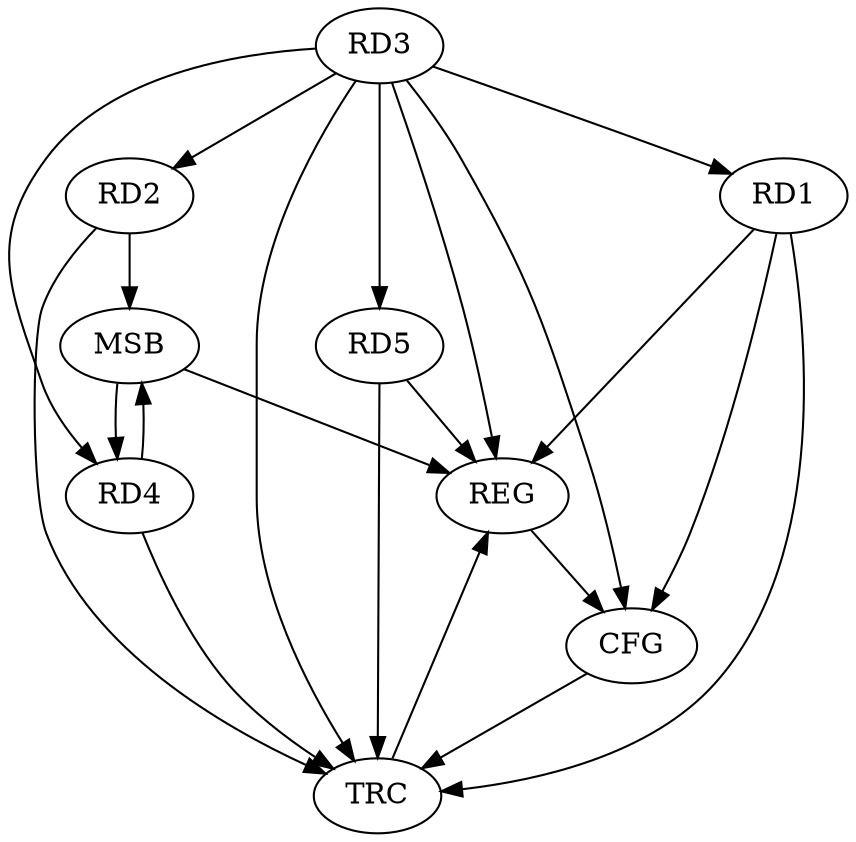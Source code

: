 strict digraph G {
  RD1 [ label="RD1" ];
  RD2 [ label="RD2" ];
  RD3 [ label="RD3" ];
  RD4 [ label="RD4" ];
  RD5 [ label="RD5" ];
  REG [ label="REG" ];
  MSB [ label="MSB" ];
  CFG [ label="CFG" ];
  TRC [ label="TRC" ];
  RD3 -> RD5;
  RD1 -> REG;
  RD3 -> REG;
  RD5 -> REG;
  RD2 -> MSB;
  MSB -> RD4;
  MSB -> REG;
  RD4 -> MSB;
  RD3 -> CFG;
  RD1 -> CFG;
  REG -> CFG;
  RD1 -> TRC;
  RD2 -> TRC;
  RD3 -> TRC;
  RD4 -> TRC;
  RD5 -> TRC;
  CFG -> TRC;
  TRC -> REG;
  RD3 -> RD2;
  RD3 -> RD4;
  RD3 -> RD1;
}
